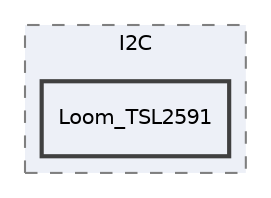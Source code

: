 digraph "src/Sensors/I2C/Loom_TSL2591"
{
 // LATEX_PDF_SIZE
  edge [fontname="Helvetica",fontsize="10",labelfontname="Helvetica",labelfontsize="10"];
  node [fontname="Helvetica",fontsize="10",shape=record];
  compound=true
  subgraph clusterdir_abc44327bd9a62eb36f446d48ca760f8 {
    graph [ bgcolor="#edf0f7", pencolor="grey50", style="filled,dashed,", label="I2C", fontname="Helvetica", fontsize="10", URL="dir_abc44327bd9a62eb36f446d48ca760f8.html"]
  dir_4d2df6ef0d0874d02b123d557b36bb97 [shape=box, label="Loom_TSL2591", style="filled,bold,", fillcolor="#edf0f7", color="grey25", URL="dir_4d2df6ef0d0874d02b123d557b36bb97.html"];
  }
}
